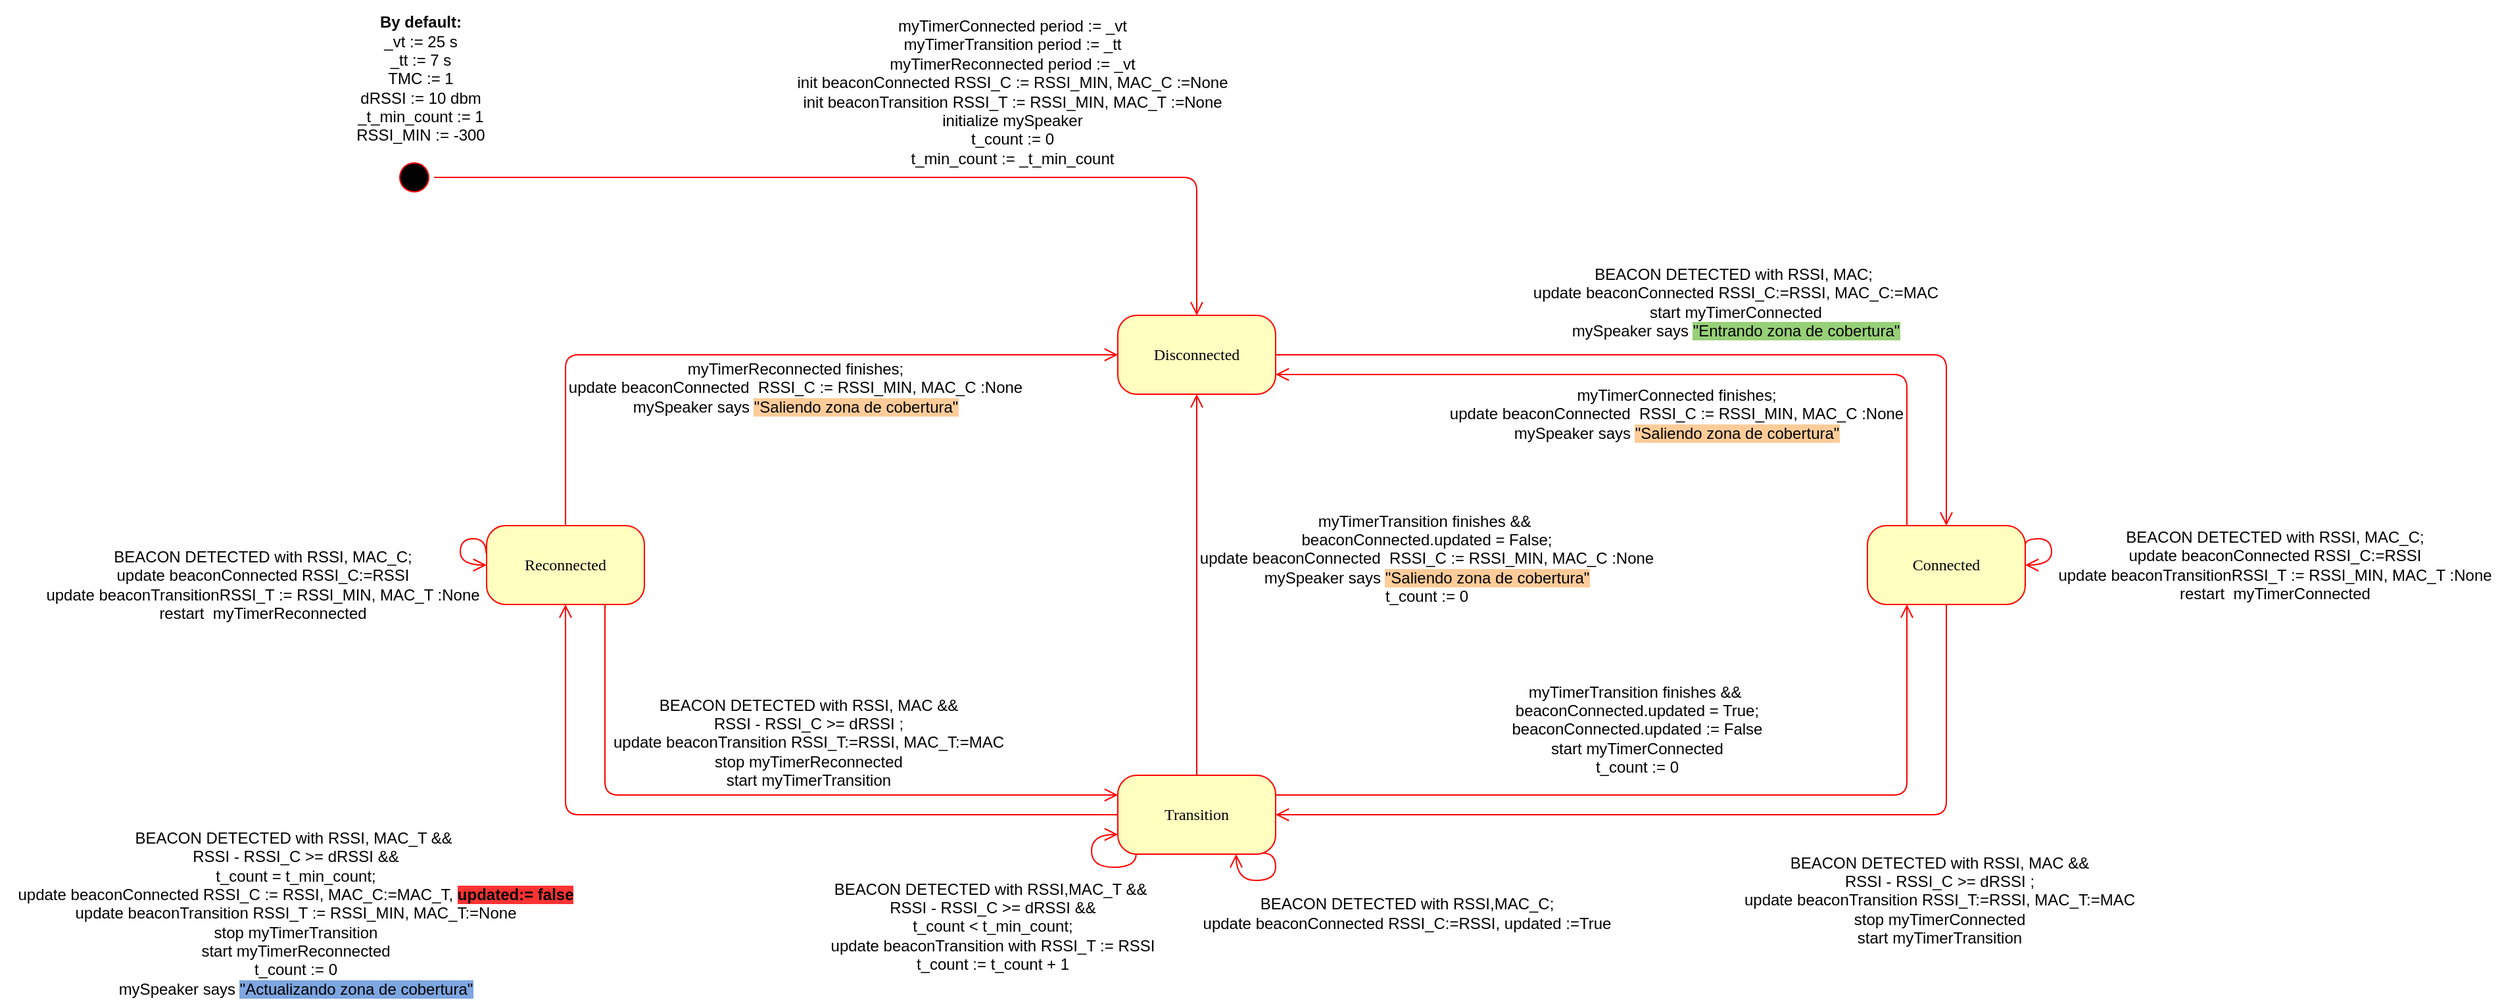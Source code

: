 <mxfile version="27.1.6">
  <diagram name="Page-1" id="58cdce13-f638-feb5-8d6f-7d28b1aa9fa0">
    <mxGraphModel dx="3171" dy="983" grid="1" gridSize="10" guides="1" tooltips="1" connect="1" arrows="1" fold="1" page="1" pageScale="1" pageWidth="1100" pageHeight="850" background="none" math="0" shadow="0">
      <root>
        <mxCell id="0" />
        <mxCell id="1" parent="0" />
        <mxCell id="3cde6dad864a17aa-10" style="edgeStyle=elbowEdgeStyle;html=1;labelBackgroundColor=none;endArrow=open;endSize=8;strokeColor=#ff0000;fontFamily=Verdana;fontSize=12;align=left;entryX=0.5;entryY=0;entryDx=0;entryDy=0;exitX=1;exitY=0.5;exitDx=0;exitDy=0;" parent="1" source="382b91b5511bd0f7-8" target="3cde6dad864a17aa-1" edge="1">
          <mxGeometry relative="1" as="geometry">
            <mxPoint x="980" y="280" as="sourcePoint" />
            <Array as="points">
              <mxPoint x="1300" y="370" />
              <mxPoint x="1340" y="320" />
            </Array>
          </mxGeometry>
        </mxCell>
        <mxCell id="382b91b5511bd0f7-8" value="Disconnected" style="rounded=1;whiteSpace=wrap;html=1;arcSize=24;fillColor=#ffffc0;strokeColor=#ff0000;shadow=0;comic=0;labelBackgroundColor=none;fontFamily=Verdana;fontSize=12;fontColor=#000000;align=center;" parent="1" vertex="1">
          <mxGeometry x="670" y="250" width="120" height="60" as="geometry" />
        </mxCell>
        <mxCell id="3cde6dad864a17aa-9" style="edgeStyle=elbowEdgeStyle;html=1;labelBackgroundColor=none;endArrow=open;endSize=8;strokeColor=#ff0000;fontFamily=Verdana;fontSize=12;align=left;entryX=0.5;entryY=0;entryDx=0;entryDy=0;" parent="1" source="2a3bc250acf0617d-3" target="382b91b5511bd0f7-8" edge="1">
          <mxGeometry relative="1" as="geometry">
            <Array as="points">
              <mxPoint x="730" y="210" />
            </Array>
          </mxGeometry>
        </mxCell>
        <mxCell id="2a3bc250acf0617d-3" value="" style="ellipse;html=1;shape=startState;fillColor=#000000;strokeColor=#ff0000;rounded=1;shadow=0;comic=0;labelBackgroundColor=none;fontFamily=Verdana;fontSize=12;fontColor=#000000;align=center;direction=south;" parent="1" vertex="1">
          <mxGeometry x="120" y="130" width="30" height="30" as="geometry" />
        </mxCell>
        <mxCell id="3cde6dad864a17aa-11" style="edgeStyle=elbowEdgeStyle;html=1;labelBackgroundColor=none;endArrow=open;endSize=8;strokeColor=#ff0000;fontFamily=Verdana;fontSize=12;align=left;exitX=0.5;exitY=1;exitDx=0;exitDy=0;entryX=1;entryY=0.5;entryDx=0;entryDy=0;" parent="1" source="3cde6dad864a17aa-1" target="3cde6dad864a17aa-2" edge="1">
          <mxGeometry relative="1" as="geometry">
            <mxPoint x="980" y="630" as="targetPoint" />
            <Array as="points">
              <mxPoint x="1300" y="550" />
            </Array>
          </mxGeometry>
        </mxCell>
        <mxCell id="3cde6dad864a17aa-1" value="Connected" style="rounded=1;whiteSpace=wrap;html=1;arcSize=24;fillColor=#ffffc0;strokeColor=#ff0000;shadow=0;comic=0;labelBackgroundColor=none;fontFamily=Verdana;fontSize=12;fontColor=#000000;align=center;" parent="1" vertex="1">
          <mxGeometry x="1240" y="410" width="120" height="60" as="geometry" />
        </mxCell>
        <mxCell id="3cde6dad864a17aa-2" value="Transition" style="rounded=1;whiteSpace=wrap;html=1;arcSize=24;fillColor=#ffffc0;strokeColor=#ff0000;shadow=0;comic=0;labelBackgroundColor=none;fontFamily=Verdana;fontSize=12;fontColor=#000000;align=center;" parent="1" vertex="1">
          <mxGeometry x="670" y="600" width="120" height="60" as="geometry" />
        </mxCell>
        <mxCell id="69JuwbPVkonq4QI5BEVl-3" value="Reconnected" style="rounded=1;whiteSpace=wrap;html=1;arcSize=24;fillColor=#ffffc0;strokeColor=#ff0000;shadow=0;comic=0;labelBackgroundColor=none;fontFamily=Verdana;fontSize=12;fontColor=#000000;align=center;" parent="1" vertex="1">
          <mxGeometry x="190" y="410" width="120" height="60" as="geometry" />
        </mxCell>
        <mxCell id="69JuwbPVkonq4QI5BEVl-4" style="edgeStyle=elbowEdgeStyle;html=1;labelBackgroundColor=none;endArrow=open;endSize=8;strokeColor=#ff0000;fontFamily=Verdana;fontSize=12;align=left;exitX=0;exitY=0.5;exitDx=0;exitDy=0;entryX=0.5;entryY=1;entryDx=0;entryDy=0;" parent="1" source="3cde6dad864a17aa-2" target="69JuwbPVkonq4QI5BEVl-3" edge="1">
          <mxGeometry relative="1" as="geometry">
            <mxPoint x="480" y="510" as="sourcePoint" />
            <mxPoint x="120" y="670" as="targetPoint" />
            <Array as="points">
              <mxPoint x="250" y="560" />
            </Array>
          </mxGeometry>
        </mxCell>
        <mxCell id="69JuwbPVkonq4QI5BEVl-5" style="edgeStyle=elbowEdgeStyle;html=1;labelBackgroundColor=none;endArrow=open;endSize=8;strokeColor=#ff0000;fontFamily=Verdana;fontSize=12;align=left;exitX=0.5;exitY=0;exitDx=0;exitDy=0;entryX=0;entryY=0.5;entryDx=0;entryDy=0;" parent="1" source="69JuwbPVkonq4QI5BEVl-3" target="382b91b5511bd0f7-8" edge="1">
          <mxGeometry relative="1" as="geometry">
            <mxPoint x="700" y="370" as="sourcePoint" />
            <mxPoint x="340" y="530" as="targetPoint" />
            <Array as="points">
              <mxPoint x="250" y="370" />
            </Array>
          </mxGeometry>
        </mxCell>
        <mxCell id="69JuwbPVkonq4QI5BEVl-6" value="&lt;b&gt;By default:&lt;/b&gt;&lt;div&gt;_vt := 25 s&lt;/div&gt;&lt;div&gt;_tt := 7 s&lt;/div&gt;&lt;div&gt;TMC := 1&lt;/div&gt;&lt;div&gt;dRSSI := 10 dbm&lt;/div&gt;&lt;div&gt;_t_min_count := 1&lt;/div&gt;&lt;div&gt;RSSI_MIN := -300&lt;/div&gt;" style="text;html=1;align=center;verticalAlign=middle;whiteSpace=wrap;rounded=0;" parent="1" vertex="1">
          <mxGeometry x="40" y="10" width="200" height="120" as="geometry" />
        </mxCell>
        <mxCell id="69JuwbPVkonq4QI5BEVl-7" value="myTimerConnected period := _vt&lt;div&gt;myTimerTransition period := _tt&lt;/div&gt;&lt;div&gt;myTimerReconnected period := _vt&lt;/div&gt;&lt;div&gt;init beaconConnected RSSI_C := RSSI_MIN, MAC_C :=None&lt;/div&gt;&lt;div&gt;init beaconTransition&amp;nbsp;&lt;span style=&quot;background-color: transparent; color: light-dark(rgb(0, 0, 0), rgb(255, 255, 255));&quot;&gt;RSSI_T := RSSI_MIN,&amp;nbsp;&lt;/span&gt;&lt;span style=&quot;background-color: transparent; color: light-dark(rgb(0, 0, 0), rgb(255, 255, 255));&quot;&gt;MAC_T :=None&lt;/span&gt;&lt;/div&gt;&lt;div&gt;initialize mySpeaker&lt;/div&gt;&lt;div&gt;t_count := 0&lt;/div&gt;&lt;div&gt;t_min_count := _t_min_count&lt;/div&gt;" style="text;html=1;align=center;verticalAlign=middle;whiteSpace=wrap;rounded=0;" parent="1" vertex="1">
          <mxGeometry x="380" y="30" width="420" height="100" as="geometry" />
        </mxCell>
        <mxCell id="69JuwbPVkonq4QI5BEVl-8" value="BEACON DETECTED with RSSI, MAC;&amp;nbsp;&lt;div&gt;update beaconConnected RSSI_C:=RSSI, MAC_C:=MAC&lt;div&gt;start myTimerConnected&lt;/div&gt;&lt;/div&gt;&lt;div&gt;mySpeaker says &lt;span style=&quot;background-color: rgb(151, 208, 119);&quot;&gt;&quot;Entrando zona de cobertura&quot;&lt;/span&gt;&lt;/div&gt;" style="text;html=1;align=center;verticalAlign=middle;whiteSpace=wrap;rounded=0;" parent="1" vertex="1">
          <mxGeometry x="970" y="210" width="340" height="60" as="geometry" />
        </mxCell>
        <mxCell id="69JuwbPVkonq4QI5BEVl-9" value="BEACON DETECTED with RSSI, MAC &amp;amp;&amp;amp;&lt;div&gt;&lt;div&gt;RSSI - RSSI_C &amp;gt;= dRSSI ;&lt;div&gt;update beaconTransition RSSI_T:=RSSI, MAC_T:=MAC&lt;div&gt;stop myTimerConnected&lt;/div&gt;&lt;/div&gt;&lt;div&gt;start myTimerTransition&lt;/div&gt;&lt;/div&gt;&lt;/div&gt;" style="text;html=1;align=center;verticalAlign=middle;whiteSpace=wrap;rounded=0;" parent="1" vertex="1">
          <mxGeometry x="1140" y="650" width="310" height="90" as="geometry" />
        </mxCell>
        <mxCell id="69JuwbPVkonq4QI5BEVl-10" value="BEACON DETECTED with RSSI,MAC_T &amp;amp;&amp;amp;&amp;nbsp;&lt;div&gt;RSSI - RSSI_C &amp;gt;= dRSSI &amp;amp;&amp;amp;&lt;/div&gt;&lt;div&gt;t_count &amp;lt; t_min_count;&lt;div&gt;update beaconTransition with RSSI_T := RSSI&lt;div&gt;t_count := t_count + 1&lt;/div&gt;&lt;/div&gt;&lt;/div&gt;" style="text;html=1;align=center;verticalAlign=middle;whiteSpace=wrap;rounded=0;" parent="1" vertex="1">
          <mxGeometry x="450" y="670" width="250" height="90" as="geometry" />
        </mxCell>
        <mxCell id="69JuwbPVkonq4QI5BEVl-11" style="edgeStyle=orthogonalEdgeStyle;html=1;labelBackgroundColor=none;endArrow=open;endSize=8;strokeColor=#ff0000;fontFamily=Verdana;fontSize=12;align=left;curved=1;entryX=0;entryY=0.75;entryDx=0;entryDy=0;exitX=0.616;exitY=1;exitDx=0;exitDy=0;exitPerimeter=0;" parent="1" target="3cde6dad864a17aa-2" edge="1">
          <mxGeometry relative="1" as="geometry">
            <mxPoint x="683.92" y="660" as="sourcePoint" />
            <mxPoint x="670" y="660" as="targetPoint" />
            <Array as="points">
              <mxPoint x="684" y="670" />
              <mxPoint x="650" y="670" />
              <mxPoint x="650" y="645" />
            </Array>
          </mxGeometry>
        </mxCell>
        <mxCell id="69JuwbPVkonq4QI5BEVl-13" value="BEACON DETECTED with RSSI, MAC_T &amp;amp;&amp;amp;&amp;nbsp;&lt;div&gt;RSSI - RSSI_C &amp;gt;= dRSSI &amp;amp;&amp;amp;&lt;/div&gt;&lt;div&gt;t_count = t_min_count;&lt;div&gt;update beaconConnected RSSI_C := RSSI, MAC_C:=MAC_T, &lt;b style=&quot;background-color: rgb(255, 51, 51);&quot;&gt;updated:= false&lt;/b&gt;&lt;/div&gt;&lt;div&gt;update beaconTransition RSSI_T := RSSI_MIN, MAC_T:=None&lt;/div&gt;&lt;div&gt;&lt;div&gt;stop myTimerTransition&lt;/div&gt;&lt;div&gt;start myTimerReconnected&lt;/div&gt;&lt;div&gt;t_count := 0&lt;/div&gt;&lt;/div&gt;&lt;/div&gt;&lt;div&gt;mySpeaker says &lt;span style=&quot;background-color: rgb(126, 166, 224);&quot;&gt;&quot;Actualizando zona de cobertura&quot;&lt;/span&gt;&lt;/div&gt;" style="text;html=1;align=center;verticalAlign=middle;whiteSpace=wrap;rounded=0;" parent="1" vertex="1">
          <mxGeometry x="-180" y="640" width="450" height="130" as="geometry" />
        </mxCell>
        <mxCell id="69JuwbPVkonq4QI5BEVl-14" style="edgeStyle=orthogonalEdgeStyle;html=1;labelBackgroundColor=none;endArrow=open;endSize=8;strokeColor=#ff0000;fontFamily=Verdana;fontSize=12;align=left;curved=1;entryX=1;entryY=0.75;entryDx=0;entryDy=0;exitX=1;exitY=0.5;exitDx=0;exitDy=0;" parent="1" edge="1">
          <mxGeometry relative="1" as="geometry">
            <mxPoint x="1360" y="425" as="sourcePoint" />
            <mxPoint x="1360" y="440" as="targetPoint" />
            <Array as="points">
              <mxPoint x="1360" y="420" />
              <mxPoint x="1380" y="420" />
              <mxPoint x="1380" y="440" />
            </Array>
          </mxGeometry>
        </mxCell>
        <mxCell id="69JuwbPVkonq4QI5BEVl-17" value="BEACON DETECTED with RSSI, MAC_C&lt;span style=&quot;background-color: transparent; color: light-dark(rgb(0, 0, 0), rgb(255, 255, 255));&quot;&gt;;&lt;/span&gt;&lt;div&gt;&lt;div&gt;update beaconConnected RSSI_C:=RSSI&lt;/div&gt;&lt;div&gt;update beaconTransition&lt;span style=&quot;color: light-dark(rgb(0, 0, 0), rgb(255, 255, 255)); background-color: transparent;&quot;&gt;RSSI_T := RSSI_MIN,&amp;nbsp;&lt;/span&gt;&lt;span style=&quot;color: light-dark(rgb(0, 0, 0), rgb(255, 255, 255)); background-color: transparent;&quot;&gt;MAC_T :None&lt;/span&gt;&lt;br&gt;&lt;div&gt;&lt;span style=&quot;background-color: transparent; color: light-dark(rgb(0, 0, 0), rgb(255, 255, 255));&quot;&gt;restart&lt;/span&gt;&lt;span style=&quot;background-color: transparent; color: light-dark(rgb(0, 0, 0), rgb(255, 255, 255));&quot;&gt;&amp;nbsp;&lt;/span&gt;&amp;nbsp;myTimerConnected&lt;/div&gt;&lt;/div&gt;&lt;/div&gt;" style="text;html=1;align=center;verticalAlign=middle;whiteSpace=wrap;rounded=0;" parent="1" vertex="1">
          <mxGeometry x="1380" y="395" width="340" height="90" as="geometry" />
        </mxCell>
        <mxCell id="69JuwbPVkonq4QI5BEVl-19" style="edgeStyle=elbowEdgeStyle;html=1;labelBackgroundColor=none;endArrow=open;endSize=8;strokeColor=#ff0000;fontFamily=Verdana;fontSize=12;align=left;exitX=1;exitY=0.25;exitDx=0;exitDy=0;entryX=0.25;entryY=1;entryDx=0;entryDy=0;" parent="1" source="3cde6dad864a17aa-2" target="3cde6dad864a17aa-1" edge="1">
          <mxGeometry relative="1" as="geometry">
            <mxPoint x="980" y="615" as="sourcePoint" />
            <mxPoint x="750" y="560" as="targetPoint" />
            <Array as="points">
              <mxPoint x="1270" y="600" />
            </Array>
          </mxGeometry>
        </mxCell>
        <mxCell id="69JuwbPVkonq4QI5BEVl-20" style="edgeStyle=orthogonalEdgeStyle;html=1;labelBackgroundColor=none;endArrow=open;endSize=8;strokeColor=#ff0000;fontFamily=Verdana;fontSize=12;align=left;curved=1;exitX=0.915;exitY=0.986;exitDx=0;exitDy=0;exitPerimeter=0;" parent="1" source="3cde6dad864a17aa-2" edge="1">
          <mxGeometry relative="1" as="geometry">
            <mxPoint x="770" y="690" as="sourcePoint" />
            <mxPoint x="760" y="660" as="targetPoint" />
            <Array as="points">
              <mxPoint x="790" y="659" />
              <mxPoint x="790" y="680" />
              <mxPoint x="760" y="680" />
            </Array>
          </mxGeometry>
        </mxCell>
        <mxCell id="69JuwbPVkonq4QI5BEVl-21" value="BEACON DETECTED with RSSI,MAC_C;&lt;div&gt;update beaconConnected RSSI_C:=RSSI, updated :=True&lt;/div&gt;" style="text;html=1;align=center;verticalAlign=middle;whiteSpace=wrap;rounded=0;" parent="1" vertex="1">
          <mxGeometry x="720" y="682.5" width="340" height="45" as="geometry" />
        </mxCell>
        <mxCell id="69JuwbPVkonq4QI5BEVl-23" style="edgeStyle=elbowEdgeStyle;html=1;labelBackgroundColor=none;endArrow=open;endSize=8;strokeColor=#ff0000;fontFamily=Verdana;fontSize=12;align=left;exitX=0.75;exitY=1;exitDx=0;exitDy=0;entryX=0;entryY=0.25;entryDx=0;entryDy=0;" parent="1" source="69JuwbPVkonq4QI5BEVl-3" target="3cde6dad864a17aa-2" edge="1">
          <mxGeometry relative="1" as="geometry">
            <mxPoint x="290" y="498" as="sourcePoint" />
            <mxPoint x="580" y="353" as="targetPoint" />
            <Array as="points">
              <mxPoint x="280" y="540" />
            </Array>
          </mxGeometry>
        </mxCell>
        <mxCell id="69JuwbPVkonq4QI5BEVl-24" value="BEACON DETECTED with RSSI, MAC &amp;amp;&amp;amp;&lt;div&gt;&lt;div&gt;RSSI - RSSI_C &amp;gt;= dRSSI ;&lt;div&gt;update beaconTransition RSSI_T:=RSSI, MAC_T:=MAC&lt;div&gt;stop myTimerReconnected&lt;/div&gt;&lt;/div&gt;&lt;div&gt;start myTimerTransition&lt;/div&gt;&lt;/div&gt;&lt;/div&gt;" style="text;html=1;align=center;verticalAlign=middle;whiteSpace=wrap;rounded=0;" parent="1" vertex="1">
          <mxGeometry x="280" y="530" width="310" height="90" as="geometry" />
        </mxCell>
        <mxCell id="69JuwbPVkonq4QI5BEVl-25" value="BEACON DETECTED with RSSI, MAC_C&lt;span style=&quot;background-color: transparent; color: light-dark(rgb(0, 0, 0), rgb(255, 255, 255));&quot;&gt;;&lt;/span&gt;&lt;div&gt;&lt;div&gt;update beaconConnected RSSI_C:=RSSI&lt;/div&gt;&lt;div&gt;update beaconTransition&lt;span style=&quot;color: light-dark(rgb(0, 0, 0), rgb(255, 255, 255)); background-color: transparent;&quot;&gt;RSSI_T := RSSI_MIN,&amp;nbsp;&lt;/span&gt;&lt;span style=&quot;color: light-dark(rgb(0, 0, 0), rgb(255, 255, 255)); background-color: transparent;&quot;&gt;MAC_T :None&lt;/span&gt;&lt;br&gt;&lt;div&gt;&lt;span style=&quot;background-color: transparent; color: light-dark(rgb(0, 0, 0), rgb(255, 255, 255));&quot;&gt;restart&lt;/span&gt;&lt;span style=&quot;background-color: transparent; color: light-dark(rgb(0, 0, 0), rgb(255, 255, 255));&quot;&gt;&amp;nbsp;&lt;/span&gt;&amp;nbsp;myTimerReconnected&lt;/div&gt;&lt;/div&gt;&lt;/div&gt;" style="text;html=1;align=center;verticalAlign=middle;whiteSpace=wrap;rounded=0;" parent="1" vertex="1">
          <mxGeometry x="-150" y="410" width="340" height="90" as="geometry" />
        </mxCell>
        <mxCell id="69JuwbPVkonq4QI5BEVl-26" style="edgeStyle=orthogonalEdgeStyle;html=1;labelBackgroundColor=none;endArrow=open;endSize=8;strokeColor=#ff0000;fontFamily=Verdana;fontSize=12;align=left;curved=1;entryX=0;entryY=0.5;entryDx=0;entryDy=0;exitX=-0.003;exitY=0.35;exitDx=0;exitDy=0;exitPerimeter=0;" parent="1" source="69JuwbPVkonq4QI5BEVl-3" target="69JuwbPVkonq4QI5BEVl-3" edge="1">
          <mxGeometry relative="1" as="geometry">
            <mxPoint x="150" y="434.97" as="sourcePoint" />
            <mxPoint x="150" y="449.97" as="targetPoint" />
            <Array as="points">
              <mxPoint x="190" y="420" />
              <mxPoint x="170" y="420" />
              <mxPoint x="170" y="440" />
            </Array>
          </mxGeometry>
        </mxCell>
        <mxCell id="69JuwbPVkonq4QI5BEVl-29" style="edgeStyle=elbowEdgeStyle;html=1;labelBackgroundColor=none;endArrow=open;endSize=8;strokeColor=#ff0000;fontFamily=Verdana;fontSize=12;align=left;exitX=0.25;exitY=0;exitDx=0;exitDy=0;entryX=1;entryY=0.75;entryDx=0;entryDy=0;" parent="1" source="3cde6dad864a17aa-1" target="382b91b5511bd0f7-8" edge="1">
          <mxGeometry relative="1" as="geometry">
            <mxPoint x="800" y="625" as="sourcePoint" />
            <mxPoint x="1280" y="480" as="targetPoint" />
            <Array as="points">
              <mxPoint x="1270" y="330" />
            </Array>
          </mxGeometry>
        </mxCell>
        <mxCell id="69JuwbPVkonq4QI5BEVl-30" value="myTimerConnected finishes&lt;span style=&quot;background-color: transparent; color: light-dark(rgb(0, 0, 0), rgb(255, 255, 255));&quot;&gt;;&lt;/span&gt;&lt;div&gt;&lt;div&gt;update beaconConnected&amp;nbsp;&lt;span style=&quot;background-color: transparent; color: light-dark(rgb(0, 0, 0), rgb(255, 255, 255));&quot;&gt;&amp;nbsp;&lt;/span&gt;&lt;span style=&quot;background-color: transparent; color: light-dark(rgb(0, 0, 0), rgb(255, 255, 255));&quot;&gt;RSSI_C := RSSI_MIN, MAC_C :None&lt;/span&gt;&lt;/div&gt;&lt;div&gt;mySpeaker says &lt;span style=&quot;background-color: rgb(255, 204, 153);&quot;&gt;&quot;Saliendo zona de cobertura&quot;&lt;/span&gt;&lt;/div&gt;&lt;/div&gt;" style="text;html=1;align=center;verticalAlign=middle;whiteSpace=wrap;rounded=0;" parent="1" vertex="1">
          <mxGeometry x="920" y="300" width="350" height="50" as="geometry" />
        </mxCell>
        <mxCell id="69JuwbPVkonq4QI5BEVl-31" value="myTimerReconnected finishes&lt;span style=&quot;background-color: transparent; color: light-dark(rgb(0, 0, 0), rgb(255, 255, 255));&quot;&gt;;&lt;/span&gt;&lt;div&gt;&lt;div&gt;update beaconConnected&amp;nbsp;&lt;span style=&quot;background-color: transparent; color: light-dark(rgb(0, 0, 0), rgb(255, 255, 255));&quot;&gt;&amp;nbsp;&lt;/span&gt;&lt;span style=&quot;background-color: transparent; color: light-dark(rgb(0, 0, 0), rgb(255, 255, 255));&quot;&gt;RSSI_C := RSSI_MIN, MAC_C :None&lt;/span&gt;&lt;/div&gt;&lt;div&gt;mySpeaker says &lt;span style=&quot;background-color: rgb(255, 204, 153);&quot;&gt;&quot;Saliendo zona de cobertura&quot;&lt;/span&gt;&lt;/div&gt;&lt;/div&gt;" style="text;html=1;align=center;verticalAlign=middle;whiteSpace=wrap;rounded=0;" parent="1" vertex="1">
          <mxGeometry x="250" y="280" width="350" height="50" as="geometry" />
        </mxCell>
        <mxCell id="69JuwbPVkonq4QI5BEVl-33" style="edgeStyle=elbowEdgeStyle;html=1;labelBackgroundColor=none;endArrow=open;endSize=8;strokeColor=#ff0000;fontFamily=Verdana;fontSize=12;align=left;exitX=0.5;exitY=0;exitDx=0;exitDy=0;entryX=0.25;entryY=1;entryDx=0;entryDy=0;" parent="1" source="3cde6dad864a17aa-2" edge="1">
          <mxGeometry relative="1" as="geometry">
            <mxPoint x="250" y="455" as="sourcePoint" />
            <mxPoint x="730" y="310" as="targetPoint" />
            <Array as="points">
              <mxPoint x="730" y="440" />
            </Array>
          </mxGeometry>
        </mxCell>
        <mxCell id="69JuwbPVkonq4QI5BEVl-34" value="myTimerTransition finishes &amp;amp;&amp;amp;&amp;nbsp;&lt;div&gt;&lt;span style=&quot;background-color: transparent; color: light-dark(rgb(0, 0, 0), rgb(255, 255, 255));&quot;&gt;beaconConnected.updated = False;&lt;/span&gt;&lt;div&gt;&lt;div&gt;update beaconConnected&amp;nbsp;&lt;span style=&quot;background-color: transparent; color: light-dark(rgb(0, 0, 0), rgb(255, 255, 255));&quot;&gt;&amp;nbsp;&lt;/span&gt;&lt;span style=&quot;background-color: transparent; color: light-dark(rgb(0, 0, 0), rgb(255, 255, 255));&quot;&gt;RSSI_C := RSSI_MIN, MAC_C :None&lt;/span&gt;&lt;/div&gt;&lt;div&gt;mySpeaker says &lt;span style=&quot;background-color: rgb(255, 204, 153);&quot;&gt;&quot;Saliendo zona de cobertura&quot;&lt;/span&gt;&lt;/div&gt;&lt;/div&gt;&lt;/div&gt;&lt;div&gt;t_count := 0&lt;/div&gt;" style="text;html=1;align=center;verticalAlign=middle;whiteSpace=wrap;rounded=0;" parent="1" vertex="1">
          <mxGeometry x="730" y="400" width="350" height="70" as="geometry" />
        </mxCell>
        <mxCell id="69JuwbPVkonq4QI5BEVl-35" value="myTimerTransition finishes &amp;amp;&amp;amp;&amp;nbsp;&lt;div&gt;&lt;span style=&quot;background-color: transparent; color: light-dark(rgb(0, 0, 0), rgb(255, 255, 255));&quot;&gt;beaconConnected.updated = True;&lt;/span&gt;&lt;div&gt;beaconConnected.updated := False&lt;/div&gt;&lt;/div&gt;&lt;div&gt;start myTimerConnected&lt;/div&gt;&lt;div&gt;t_count := 0&lt;/div&gt;" style="text;html=1;align=center;verticalAlign=middle;whiteSpace=wrap;rounded=0;" parent="1" vertex="1">
          <mxGeometry x="890" y="530" width="350" height="70" as="geometry" />
        </mxCell>
      </root>
    </mxGraphModel>
  </diagram>
</mxfile>
